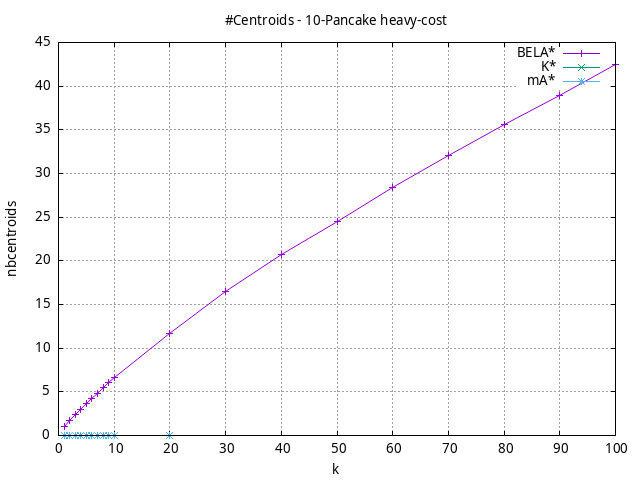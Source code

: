 #!/usr/bin/gnuplot
# -*- coding: utf-8 -*-
#
# results/n-pancake/heavy-cost/10/10pancake.heuristic.nbcentroids.gnuplot
#
# Started on 04/09/2024 14:21:34
# Author: Carlos Linares López
set grid
set xlabel "k"
set ylabel "nbcentroids"

set title "#Centroids - 10-Pancake heavy-cost"

set terminal png enhanced font "Ariel,10"
set output '10pancake.heuristic.nbcentroids.png'

plot "-" title "BELA*"      with linesp, "-" title "K*"      with linesp, "-" title "mA*"      with linesp

	1 1.0
	2 1.7
	3 2.4
	4 2.98
	5 3.7
	6 4.26
	7 4.85
	8 5.53
	9 6.04
	10 6.62
	20 11.71
	30 16.47
	40 20.7
	50 24.56
	60 28.43
	70 32.02
	80 35.66
	90 38.94
	100 42.5
end
	1 0.0
	2 0.0
	3 0.0
	4 0.0
	5 0.0
	6 0.0
	7 0.0
	8 0.0
	9 0.0
	10 0.0
	20 0.0
end
	1 0.0
	2 0.0
	3 0.0
	4 0.0
	5 0.0
	6 0.0
	7 0.0
	8 0.0
	9 0.0
	10 0.0
	20 0.0
end
